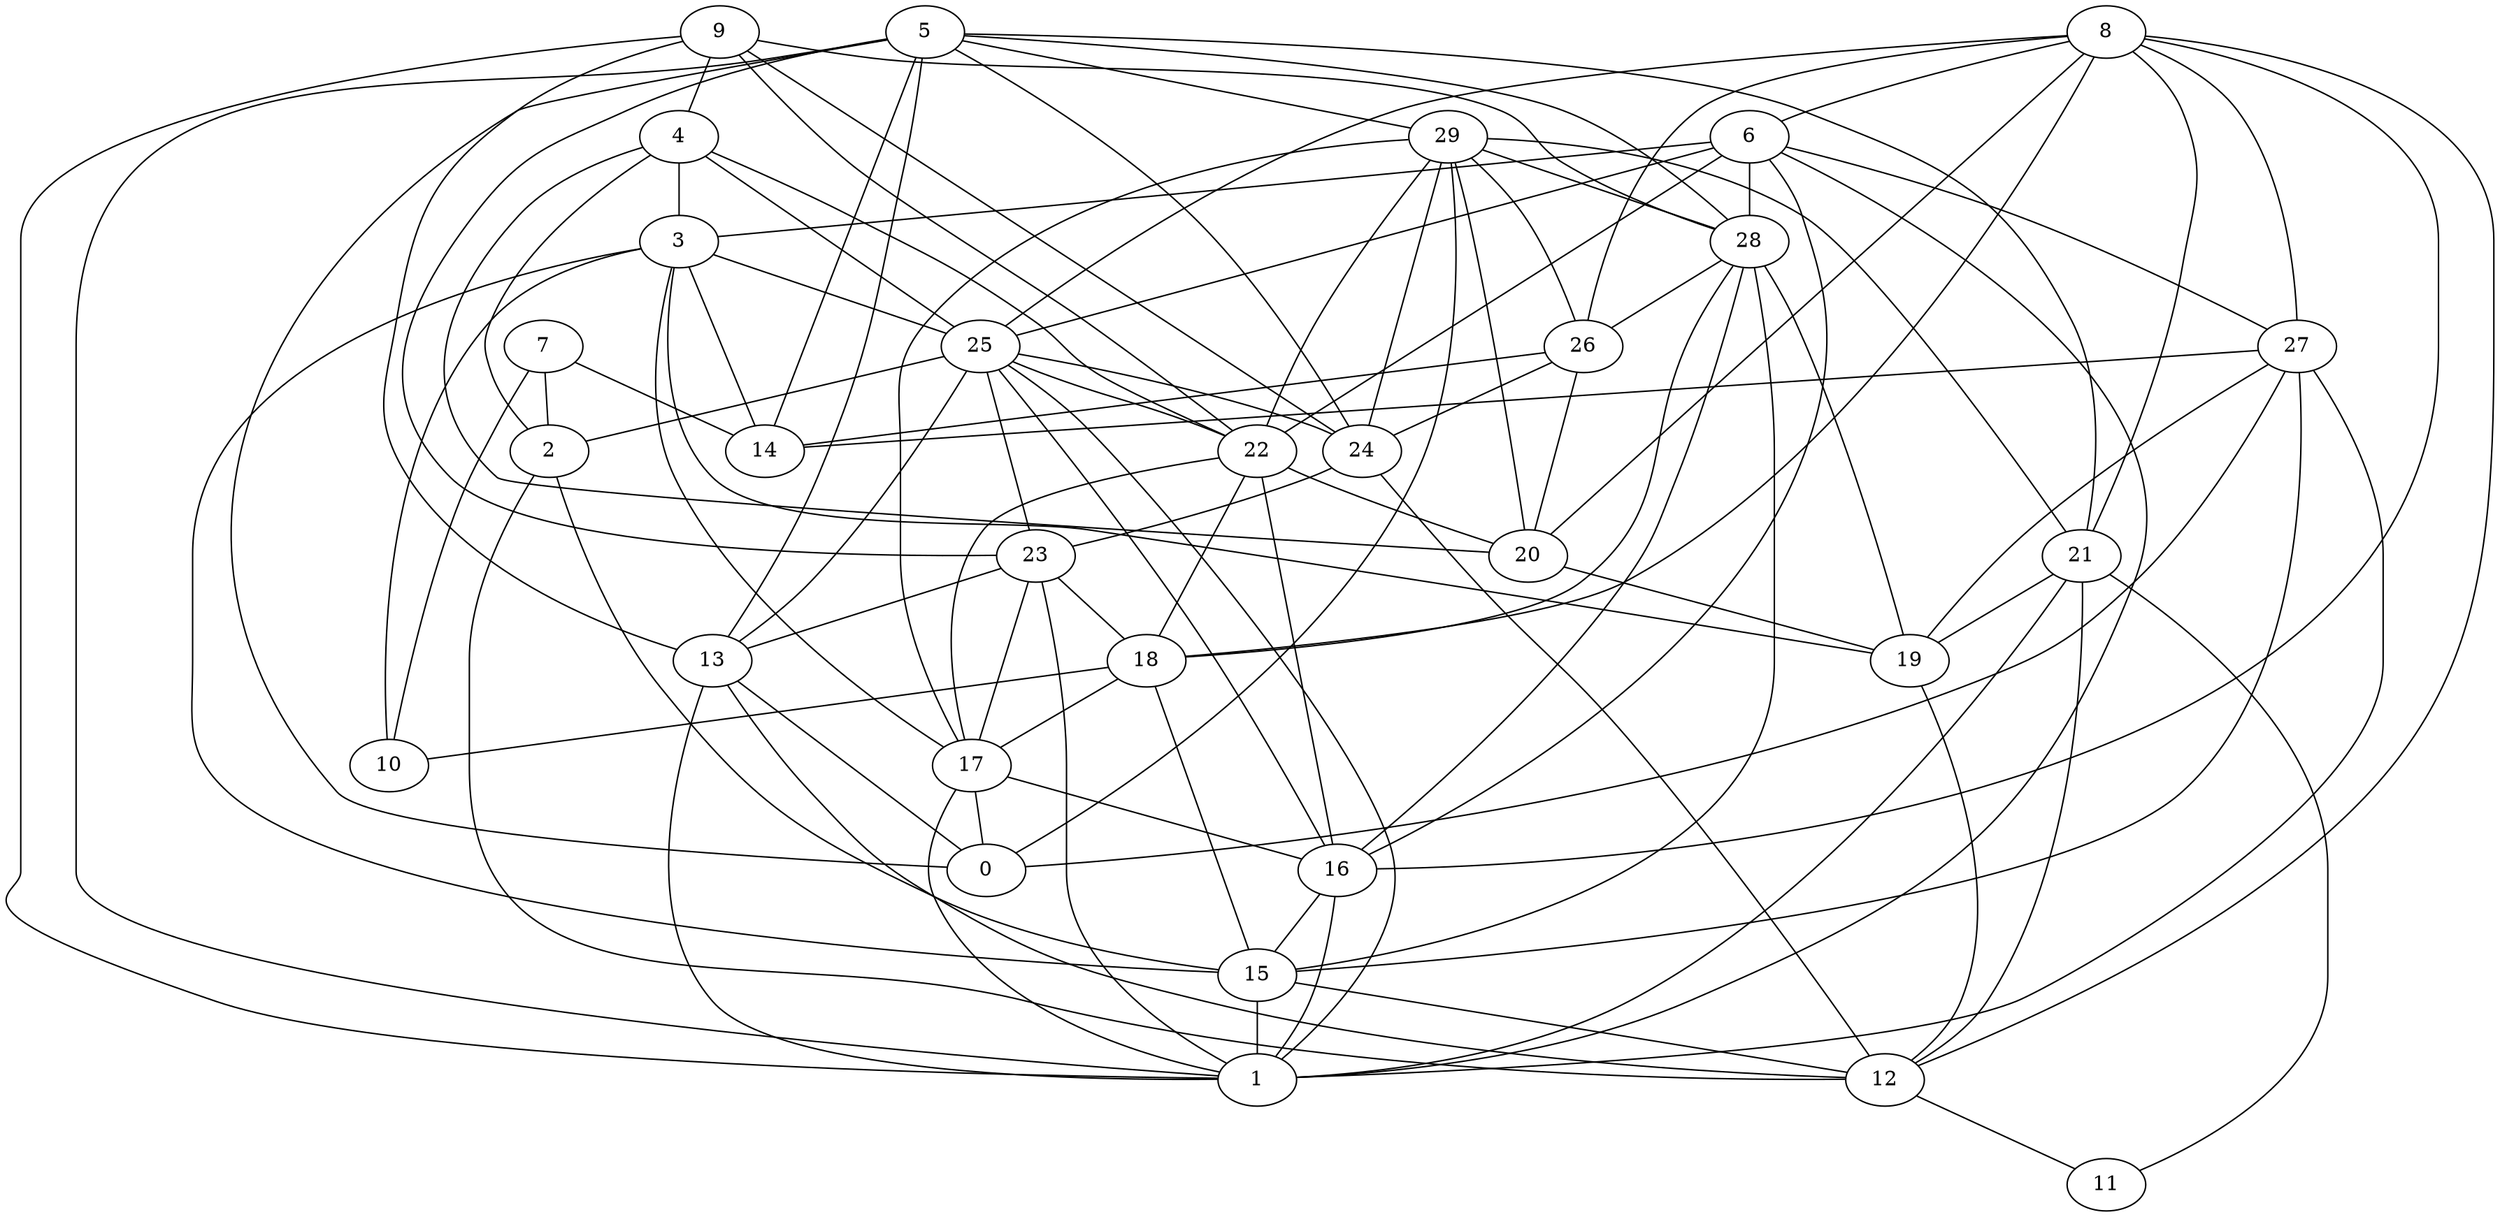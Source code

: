 digraph GG_graph {

subgraph G_graph {
edge [color = black]
"4" -> "3" [dir = none]
"4" -> "2" [dir = none]
"13" -> "1" [dir = none]
"15" -> "12" [dir = none]
"29" -> "26" [dir = none]
"29" -> "22" [dir = none]
"29" -> "17" [dir = none]
"29" -> "21" [dir = none]
"29" -> "24" [dir = none]
"9" -> "24" [dir = none]
"9" -> "28" [dir = none]
"9" -> "1" [dir = none]
"9" -> "22" [dir = none]
"22" -> "20" [dir = none]
"22" -> "18" [dir = none]
"22" -> "17" [dir = none]
"18" -> "17" [dir = none]
"18" -> "10" [dir = none]
"18" -> "15" [dir = none]
"27" -> "1" [dir = none]
"27" -> "0" [dir = none]
"27" -> "15" [dir = none]
"27" -> "14" [dir = none]
"17" -> "1" [dir = none]
"17" -> "0" [dir = none]
"17" -> "16" [dir = none]
"28" -> "19" [dir = none]
"28" -> "26" [dir = none]
"7" -> "10" [dir = none]
"7" -> "14" [dir = none]
"7" -> "2" [dir = none]
"6" -> "22" [dir = none]
"6" -> "1" [dir = none]
"6" -> "3" [dir = none]
"6" -> "16" [dir = none]
"3" -> "14" [dir = none]
"3" -> "25" [dir = none]
"3" -> "15" [dir = none]
"3" -> "10" [dir = none]
"5" -> "13" [dir = none]
"5" -> "24" [dir = none]
"5" -> "28" [dir = none]
"8" -> "16" [dir = none]
"8" -> "25" [dir = none]
"8" -> "18" [dir = none]
"8" -> "21" [dir = none]
"8" -> "6" [dir = none]
"8" -> "20" [dir = none]
"21" -> "12" [dir = none]
"21" -> "11" [dir = none]
"21" -> "19" [dir = none]
"23" -> "17" [dir = none]
"23" -> "18" [dir = none]
"12" -> "11" [dir = none]
"25" -> "1" [dir = none]
"25" -> "13" [dir = none]
"25" -> "2" [dir = none]
"2" -> "12" [dir = none]
"3" -> "17" [dir = none]
"19" -> "12" [dir = none]
"15" -> "1" [dir = none]
"13" -> "0" [dir = none]
"4" -> "20" [dir = none]
"20" -> "19" [dir = none]
"24" -> "12" [dir = none]
"24" -> "23" [dir = none]
"26" -> "14" [dir = none]
"5" -> "29" [dir = none]
"6" -> "28" [dir = none]
"29" -> "0" [dir = none]
"25" -> "16" [dir = none]
"28" -> "16" [dir = none]
"26" -> "20" [dir = none]
"5" -> "21" [dir = none]
"4" -> "22" [dir = none]
"5" -> "23" [dir = none]
"28" -> "18" [dir = none]
"25" -> "23" [dir = none]
"8" -> "26" [dir = none]
"21" -> "1" [dir = none]
"23" -> "13" [dir = none]
"25" -> "22" [dir = none]
"26" -> "24" [dir = none]
"16" -> "1" [dir = none]
"9" -> "4" [dir = none]
"22" -> "16" [dir = none]
"29" -> "28" [dir = none]
"5" -> "1" [dir = none]
"5" -> "0" [dir = none]
"13" -> "12" [dir = none]
"29" -> "20" [dir = none]
"27" -> "19" [dir = none]
"16" -> "15" [dir = none]
"9" -> "13" [dir = none]
"5" -> "14" [dir = none]
"4" -> "25" [dir = none]
"6" -> "25" [dir = none]
"3" -> "19" [dir = none]
"28" -> "15" [dir = none]
"8" -> "27" [dir = none]
"23" -> "1" [dir = none]
"8" -> "12" [dir = none]
"2" -> "15" [dir = none]
"6" -> "27" [dir = none]
"25" -> "24" [dir = none]
}

}
